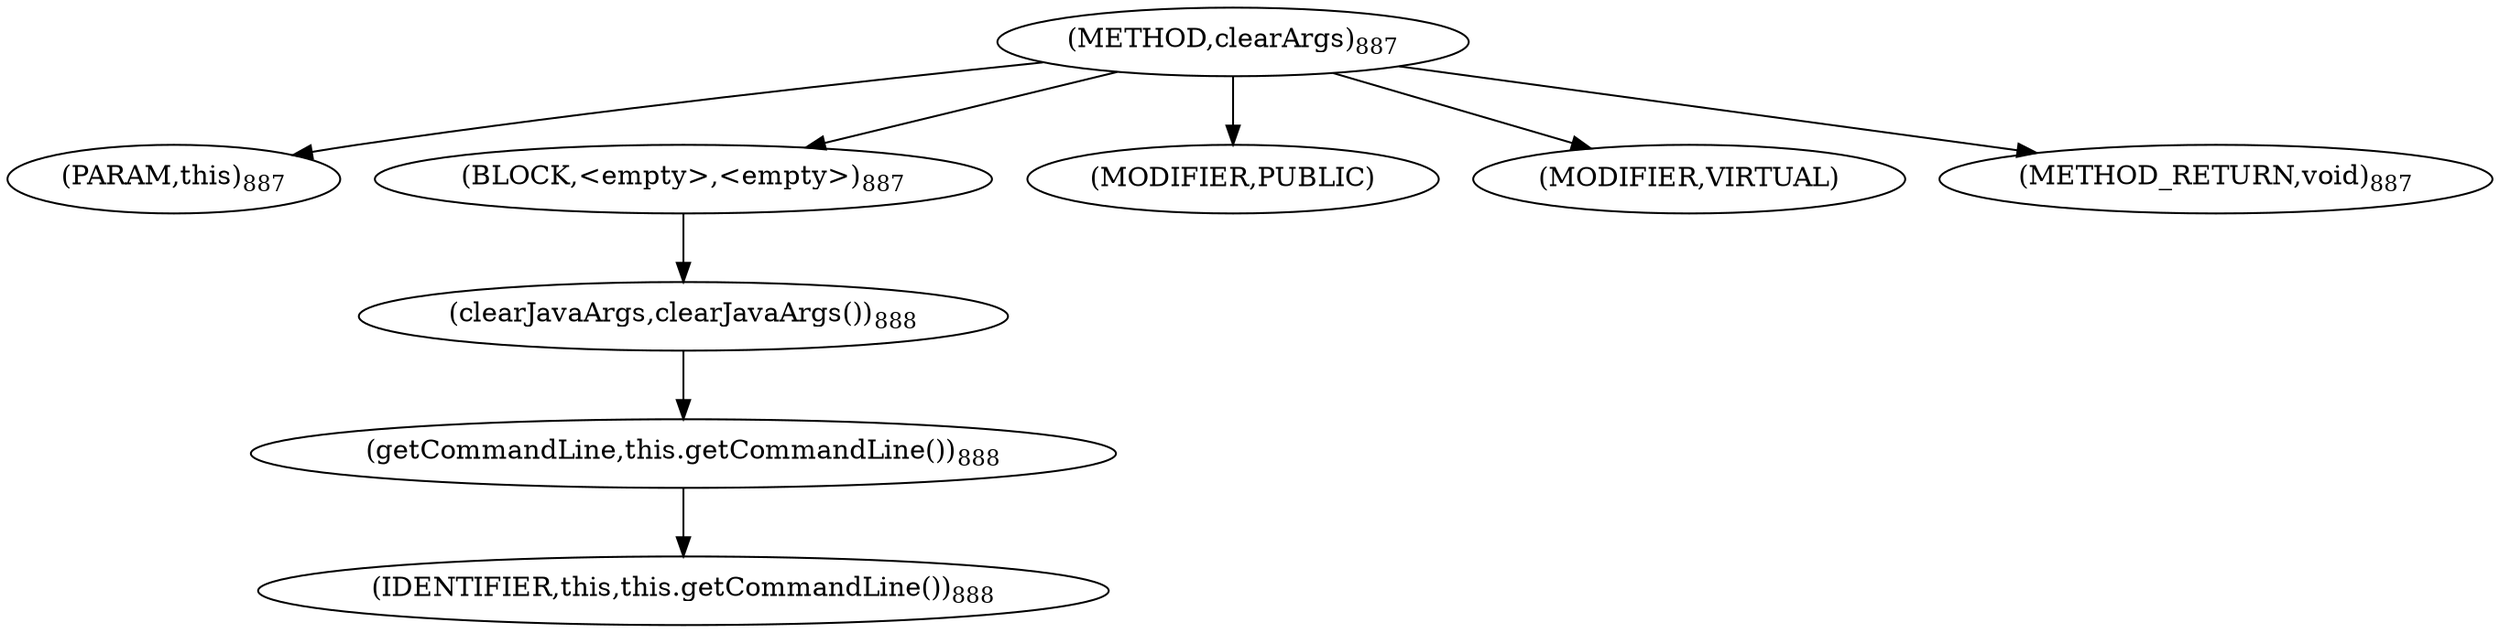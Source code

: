 digraph "clearArgs" {  
"1930" [label = <(METHOD,clearArgs)<SUB>887</SUB>> ]
"143" [label = <(PARAM,this)<SUB>887</SUB>> ]
"1931" [label = <(BLOCK,&lt;empty&gt;,&lt;empty&gt;)<SUB>887</SUB>> ]
"1932" [label = <(clearJavaArgs,clearJavaArgs())<SUB>888</SUB>> ]
"1933" [label = <(getCommandLine,this.getCommandLine())<SUB>888</SUB>> ]
"142" [label = <(IDENTIFIER,this,this.getCommandLine())<SUB>888</SUB>> ]
"1934" [label = <(MODIFIER,PUBLIC)> ]
"1935" [label = <(MODIFIER,VIRTUAL)> ]
"1936" [label = <(METHOD_RETURN,void)<SUB>887</SUB>> ]
  "1930" -> "143" 
  "1930" -> "1931" 
  "1930" -> "1934" 
  "1930" -> "1935" 
  "1930" -> "1936" 
  "1931" -> "1932" 
  "1932" -> "1933" 
  "1933" -> "142" 
}
